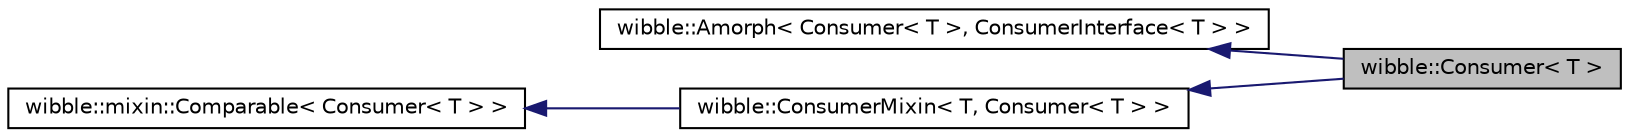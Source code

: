 digraph G
{
  edge [fontname="Helvetica",fontsize="10",labelfontname="Helvetica",labelfontsize="10"];
  node [fontname="Helvetica",fontsize="10",shape=record];
  rankdir="LR";
  Node1 [label="wibble::Consumer\< T \>",height=0.2,width=0.4,color="black", fillcolor="grey75", style="filled" fontcolor="black"];
  Node2 -> Node1 [dir="back",color="midnightblue",fontsize="10",style="solid",fontname="Helvetica"];
  Node2 [label="wibble::Amorph\< Consumer\< T \>, ConsumerInterface\< T \> \>",height=0.2,width=0.4,color="black", fillcolor="white", style="filled",URL="$structwibble_1_1Amorph.html"];
  Node3 -> Node1 [dir="back",color="midnightblue",fontsize="10",style="solid",fontname="Helvetica"];
  Node3 [label="wibble::ConsumerMixin\< T, Consumer\< T \> \>",height=0.2,width=0.4,color="black", fillcolor="white", style="filled",URL="$structwibble_1_1ConsumerMixin.html"];
  Node4 -> Node3 [dir="back",color="midnightblue",fontsize="10",style="solid",fontname="Helvetica"];
  Node4 [label="wibble::mixin::Comparable\< Consumer\< T \> \>",height=0.2,width=0.4,color="black", fillcolor="white", style="filled",URL="$structwibble_1_1mixin_1_1Comparable.html"];
}
